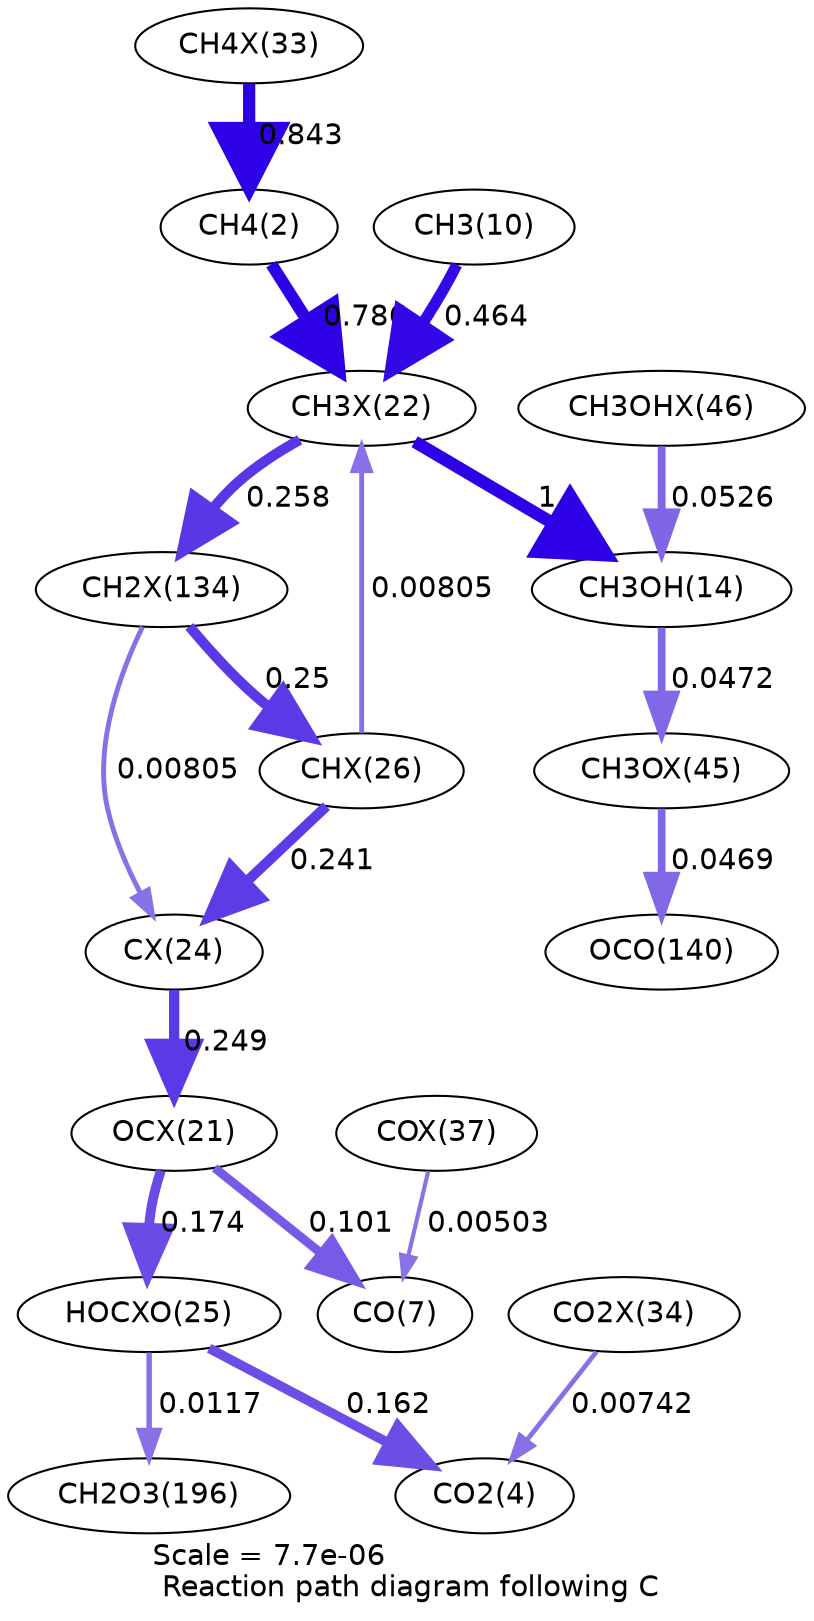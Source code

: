 digraph reaction_paths {
center=1;
s43 -> s4[fontname="Helvetica", penwidth=5.87, arrowsize=2.94, color="0.7, 1.34, 0.9"
, label=" 0.843"];
s4 -> s37[fontname="Helvetica", penwidth=5.82, arrowsize=2.91, color="0.7, 1.29, 0.9"
, label=" 0.786"];
s12 -> s37[fontname="Helvetica", penwidth=5.42, arrowsize=2.71, color="0.7, 0.964, 0.9"
, label=" 0.464"];
s37 -> s16[fontname="Helvetica", penwidth=6, arrowsize=3, color="0.7, 1.5, 0.9"
, label=" 1"];
s37 -> s55[fontname="Helvetica", penwidth=4.98, arrowsize=2.49, color="0.7, 0.758, 0.9"
, label=" 0.258"];
s41 -> s37[fontname="Helvetica", penwidth=2.36, arrowsize=1.18, color="0.7, 0.508, 0.9"
, label=" 0.00805"];
s53 -> s16[fontname="Helvetica", penwidth=3.78, arrowsize=1.89, color="0.7, 0.553, 0.9"
, label=" 0.0526"];
s16 -> s52[fontname="Helvetica", penwidth=3.7, arrowsize=1.85, color="0.7, 0.547, 0.9"
, label=" 0.0472"];
s55 -> s41[fontname="Helvetica", penwidth=4.95, arrowsize=2.48, color="0.7, 0.75, 0.9"
, label=" 0.25"];
s55 -> s39[fontname="Helvetica", penwidth=2.36, arrowsize=1.18, color="0.7, 0.508, 0.9"
, label=" 0.00805"];
s41 -> s39[fontname="Helvetica", penwidth=4.93, arrowsize=2.46, color="0.7, 0.741, 0.9"
, label=" 0.241"];
s52 -> s28[fontname="Helvetica", penwidth=3.69, arrowsize=1.85, color="0.7, 0.547, 0.9"
, label=" 0.0469"];
s36 -> s9[fontname="Helvetica", penwidth=4.27, arrowsize=2.14, color="0.7, 0.601, 0.9"
, label=" 0.101"];
s47 -> s9[fontname="Helvetica", penwidth=2, arrowsize=1, color="0.7, 0.505, 0.9"
, label=" 0.00503"];
s36 -> s40[fontname="Helvetica", penwidth=4.68, arrowsize=2.34, color="0.7, 0.674, 0.9"
, label=" 0.174"];
s39 -> s36[fontname="Helvetica", penwidth=4.95, arrowsize=2.48, color="0.7, 0.749, 0.9"
, label=" 0.249"];
s40 -> s6[fontname="Helvetica", penwidth=4.63, arrowsize=2.31, color="0.7, 0.662, 0.9"
, label=" 0.162"];
s44 -> s6[fontname="Helvetica", penwidth=2.3, arrowsize=1.15, color="0.7, 0.507, 0.9"
, label=" 0.00742"];
s40 -> s31[fontname="Helvetica", penwidth=2.64, arrowsize=1.32, color="0.7, 0.512, 0.9"
, label=" 0.0117"];
s4 [ fontname="Helvetica", label="CH4(2)"];
s6 [ fontname="Helvetica", label="CO2(4)"];
s9 [ fontname="Helvetica", label="CO(7)"];
s12 [ fontname="Helvetica", label="CH3(10)"];
s16 [ fontname="Helvetica", label="CH3OH(14)"];
s28 [ fontname="Helvetica", label="OCO(140)"];
s31 [ fontname="Helvetica", label="CH2O3(196)"];
s36 [ fontname="Helvetica", label="OCX(21)"];
s37 [ fontname="Helvetica", label="CH3X(22)"];
s39 [ fontname="Helvetica", label="CX(24)"];
s40 [ fontname="Helvetica", label="HOCXO(25)"];
s41 [ fontname="Helvetica", label="CHX(26)"];
s43 [ fontname="Helvetica", label="CH4X(33)"];
s44 [ fontname="Helvetica", label="CO2X(34)"];
s47 [ fontname="Helvetica", label="COX(37)"];
s52 [ fontname="Helvetica", label="CH3OX(45)"];
s53 [ fontname="Helvetica", label="CH3OHX(46)"];
s55 [ fontname="Helvetica", label="CH2X(134)"];
 label = "Scale = 7.7e-06\l Reaction path diagram following C";
 fontname = "Helvetica";
}
